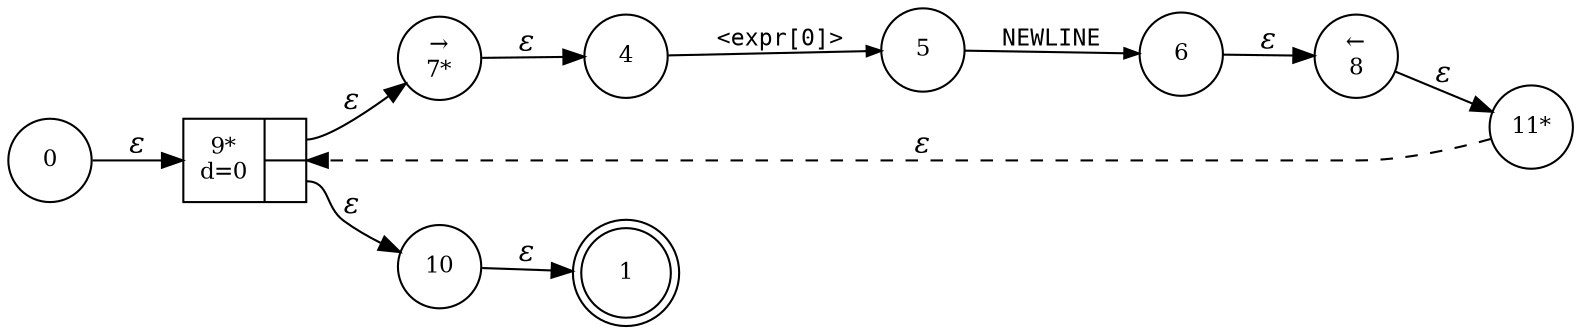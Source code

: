 digraph ATN {
rankdir=LR;
s1[fontsize=11, label="1", shape=doublecircle, fixedsize=true, width=.6];
s0[fontsize=11,label="0", shape=circle, fixedsize=true, width=.55, peripheries=1];
s4[fontsize=11,label="4", shape=circle, fixedsize=true, width=.55, peripheries=1];
s5[fontsize=11,label="5", shape=circle, fixedsize=true, width=.55, peripheries=1];
s6[fontsize=11,label="6", shape=circle, fixedsize=true, width=.55, peripheries=1];
s7[fontsize=11,label="&rarr;\n7*", shape=circle, fixedsize=true, width=.55, peripheries=1];
s8[fontsize=11,label="&larr;\n8", shape=circle, fixedsize=true, width=.55, peripheries=1];
s9[fontsize=11,label="{9*\nd=0|{<p0>|<p1>}}", shape=record, fixedsize=false, peripheries=1];
s10[fontsize=11,label="10", shape=circle, fixedsize=true, width=.55, peripheries=1];
s11[fontsize=11,label="11*", shape=circle, fixedsize=true, width=.55, peripheries=1];
s0 -> s9 [fontname="Times-Italic", label="&epsilon;"];
s9:p0 -> s7 [fontname="Times-Italic", label="&epsilon;"];
s9:p1 -> s10 [fontname="Times-Italic", label="&epsilon;"];
s7 -> s4 [fontname="Times-Italic", label="&epsilon;"];
s10 -> s1 [fontname="Times-Italic", label="&epsilon;"];
s4 -> s5 [fontsize=11, fontname="Courier", arrowsize=.7, label = "<expr[0]>", arrowhead = normal];
s5 -> s6 [fontsize=11, fontname="Courier", arrowsize=.7, label = "NEWLINE", arrowhead = normal];
s6 -> s8 [fontname="Times-Italic", label="&epsilon;"];
s8 -> s11 [fontname="Times-Italic", label="&epsilon;"];
s11 -> s9 [fontname="Times-Italic", label="&epsilon;", style="dashed"];
}